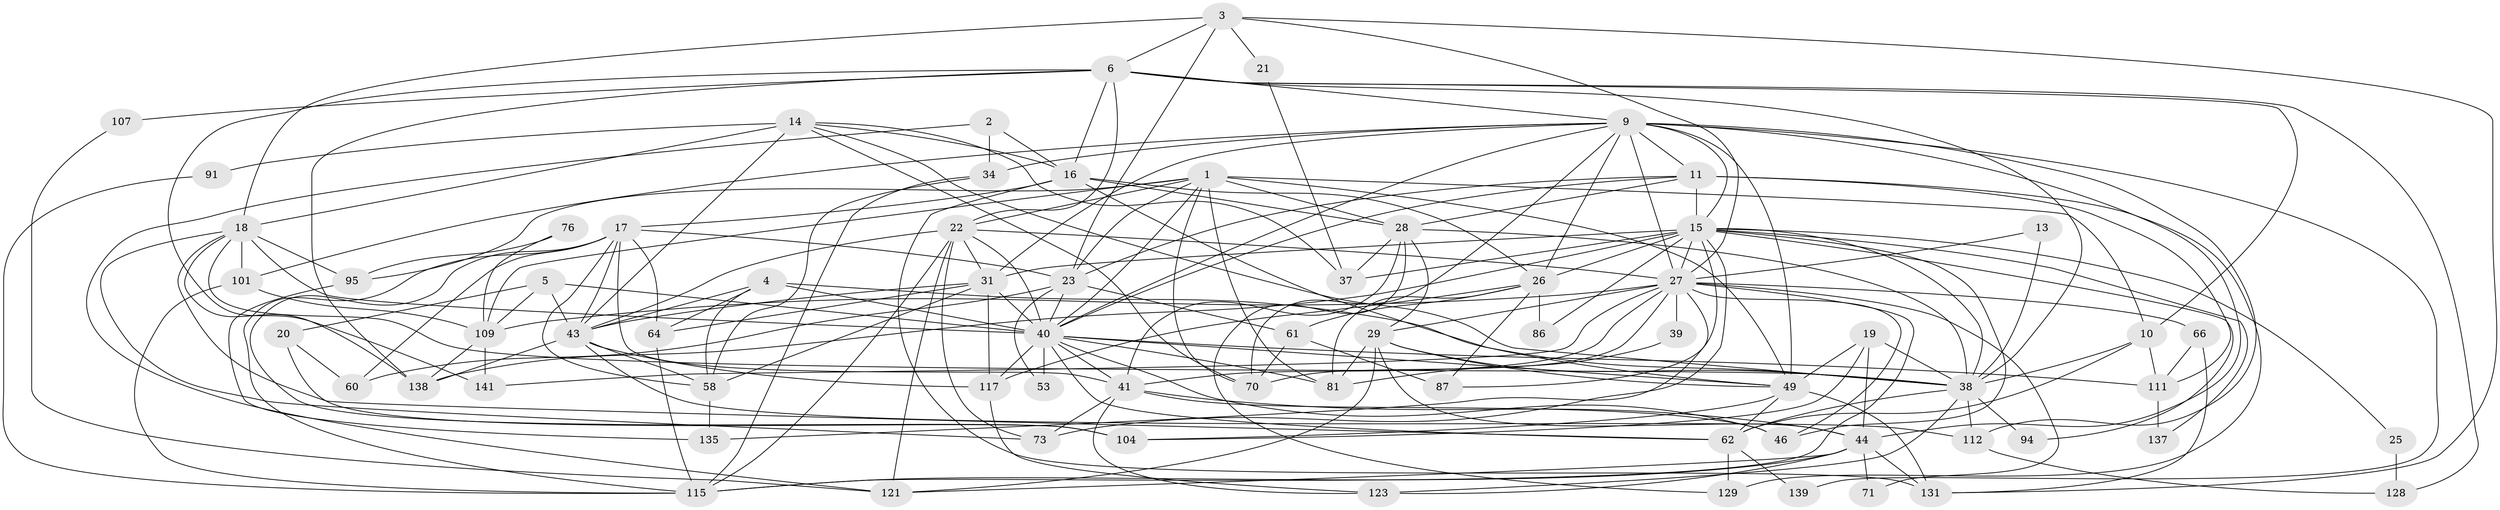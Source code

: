 // original degree distribution, {3: 0.2605633802816901, 2: 0.16901408450704225, 5: 0.15492957746478872, 4: 0.2535211267605634, 6: 0.07746478873239436, 7: 0.06338028169014084, 9: 0.014084507042253521, 8: 0.007042253521126761}
// Generated by graph-tools (version 1.1) at 2025/18/03/04/25 18:18:47]
// undirected, 71 vertices, 202 edges
graph export_dot {
graph [start="1"]
  node [color=gray90,style=filled];
  1 [super="+8"];
  2;
  3 [super="+80"];
  4;
  5 [super="+92+7"];
  6 [super="+59"];
  9 [super="+97+12"];
  10 [super="+30"];
  11 [super="+32+96"];
  13;
  14 [super="+24"];
  15 [super="+52+42"];
  16 [super="+124"];
  17 [super="+75"];
  18 [super="+54"];
  19 [super="+134"];
  20 [super="+45"];
  21;
  22 [super="+126+51"];
  23 [super="+68"];
  25;
  26 [super="+88+127"];
  27 [super="+50+105"];
  28 [super="+33+100+113"];
  29 [super="+72+142+79"];
  31 [super="+35+106"];
  34;
  37;
  38 [super="+48+74"];
  39;
  40 [super="+69+130+65"];
  41 [super="+102+47+118"];
  43 [super="+78"];
  44 [super="+77+56"];
  46;
  49 [super="+83+82"];
  53;
  58;
  60;
  61;
  62;
  64 [super="+103"];
  66;
  70 [super="+108"];
  71;
  73;
  76;
  81;
  86;
  87;
  91;
  94;
  95;
  101;
  104;
  107;
  109 [super="+132"];
  111;
  112;
  115;
  117;
  121;
  123;
  128;
  129;
  131;
  135;
  137;
  138;
  139;
  141;
  1 -- 95;
  1 -- 49;
  1 -- 70;
  1 -- 40;
  1 -- 10;
  1 -- 109;
  1 -- 81;
  1 -- 23;
  1 -- 28 [weight=2];
  1 -- 22;
  2 -- 34;
  2 -- 121;
  2 -- 16;
  3 -- 131;
  3 -- 21;
  3 -- 23;
  3 -- 27;
  3 -- 6;
  3 -- 18;
  4 -- 58;
  4 -- 64;
  4 -- 43;
  4 -- 38;
  4 -- 40;
  5 -- 109;
  5 -- 43;
  5 -- 40 [weight=2];
  5 -- 20;
  6 -- 138 [weight=2];
  6 -- 107;
  6 -- 128;
  6 -- 38;
  6 -- 9;
  6 -- 10;
  6 -- 141;
  6 -- 16;
  6 -- 22;
  9 -- 31;
  9 -- 34;
  9 -- 101;
  9 -- 139;
  9 -- 112;
  9 -- 40;
  9 -- 26;
  9 -- 11;
  9 -- 15;
  9 -- 70;
  9 -- 44;
  9 -- 49;
  9 -- 27;
  10 -- 62;
  10 -- 111;
  10 -- 38;
  11 -- 111;
  11 -- 129;
  11 -- 15 [weight=2];
  11 -- 40;
  11 -- 23;
  11 -- 28;
  13 -- 38;
  13 -- 27;
  14 -- 38;
  14 -- 91;
  14 -- 43 [weight=2];
  14 -- 16;
  14 -- 37;
  14 -- 70;
  14 -- 18;
  15 -- 37;
  15 -- 87;
  15 -- 73;
  15 -- 26 [weight=2];
  15 -- 38;
  15 -- 137;
  15 -- 138;
  15 -- 46;
  15 -- 86;
  15 -- 25;
  15 -- 94;
  15 -- 31;
  15 -- 27;
  16 -- 28;
  16 -- 131;
  16 -- 26;
  16 -- 17;
  16 -- 49;
  17 -- 58;
  17 -- 104;
  17 -- 41;
  17 -- 64;
  17 -- 115;
  17 -- 43;
  17 -- 60;
  17 -- 23;
  18 -- 138;
  18 -- 101;
  18 -- 38;
  18 -- 40;
  18 -- 73;
  18 -- 62;
  18 -- 95;
  19 -- 104;
  19 -- 49;
  19 -- 44;
  19 -- 38;
  20 -- 104;
  20 -- 60;
  21 -- 37;
  22 -- 115;
  22 -- 27;
  22 -- 121;
  22 -- 40;
  22 -- 73;
  22 -- 43;
  22 -- 31;
  23 -- 53;
  23 -- 40;
  23 -- 60;
  23 -- 61;
  25 -- 128;
  26 -- 117;
  26 -- 87;
  26 -- 81;
  26 -- 86;
  26 -- 61;
  27 -- 71;
  27 -- 66;
  27 -- 70;
  27 -- 39;
  27 -- 135;
  27 -- 41;
  27 -- 46;
  27 -- 141;
  27 -- 115;
  27 -- 109;
  27 -- 29;
  28 -- 129;
  28 -- 41;
  28 -- 29;
  28 -- 38 [weight=2];
  28 -- 37;
  29 -- 81;
  29 -- 49;
  29 -- 121;
  29 -- 44 [weight=2];
  29 -- 38;
  31 -- 43;
  31 -- 64;
  31 -- 117;
  31 -- 58;
  31 -- 40;
  34 -- 115;
  34 -- 58;
  38 -- 112;
  38 -- 94;
  38 -- 123;
  38 -- 62;
  39 -- 81;
  40 -- 41 [weight=2];
  40 -- 46;
  40 -- 81;
  40 -- 117;
  40 -- 62;
  40 -- 111;
  40 -- 53;
  40 -- 49;
  41 -- 46;
  41 -- 73;
  41 -- 123;
  41 -- 44;
  43 -- 58;
  43 -- 138;
  43 -- 112;
  43 -- 117;
  44 -- 121;
  44 -- 131;
  44 -- 71;
  44 -- 123;
  44 -- 115;
  49 -- 131;
  49 -- 62;
  49 -- 104;
  58 -- 135;
  61 -- 87;
  61 -- 70;
  62 -- 129;
  62 -- 139;
  64 -- 115;
  66 -- 111;
  66 -- 131;
  76 -- 95;
  76 -- 109;
  91 -- 115;
  95 -- 135;
  101 -- 115;
  101 -- 109;
  107 -- 121;
  109 -- 141;
  109 -- 138;
  111 -- 137;
  112 -- 128;
  117 -- 123;
}
